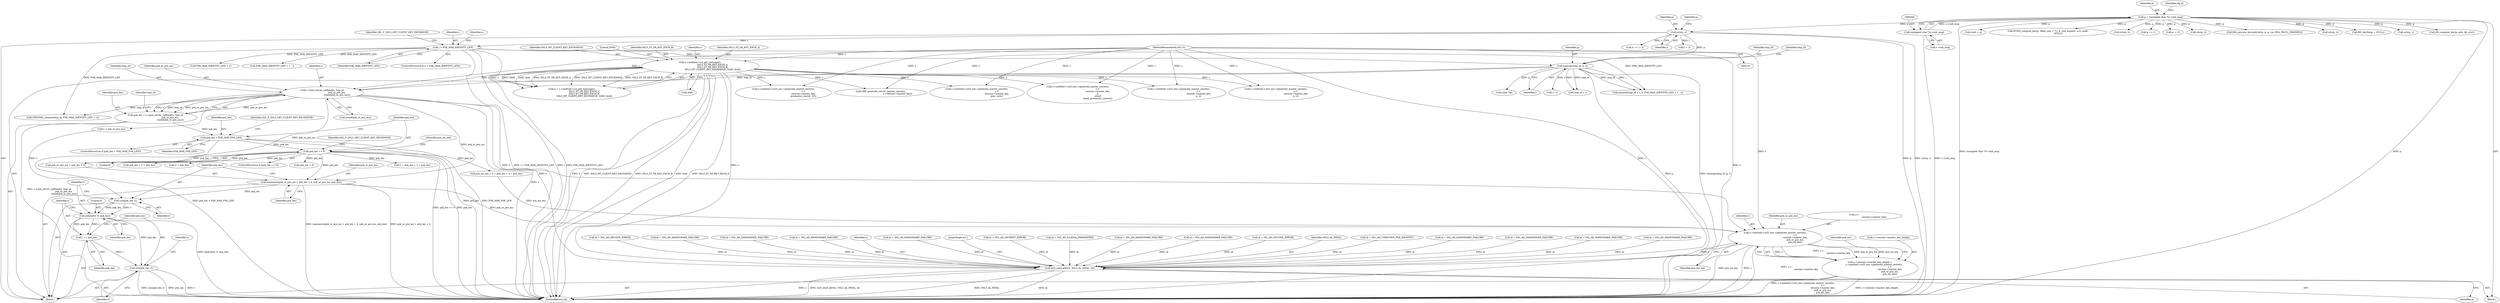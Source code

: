 digraph "0_openssl_3c66a669dfc7b3792f7af0758ea26fe8502ce70c@API" {
"1001661" [label="(Call,memmove(psk_or_pre_ms + psk_len + 4, psk_or_pre_ms, psk_len))"];
"1001616" [label="(Call,s->psk_server_callback(s, tmp_id,\n                                         psk_or_pre_ms,\n                                         sizeof(psk_or_pre_ms)))"];
"1000186" [label="(Call,s->method->ssl_get_message(s,\n                                   SSL3_ST_SR_KEY_EXCH_A,\n                                   SSL3_ST_SR_KEY_EXCH_B,\n                                   SSL3_MT_CLIENT_KEY_EXCHANGE, 2048, &ok))"];
"1000142" [label="(MethodParameterIn,SSL *s)"];
"1001600" [label="(Call,memcpy(tmp_id, p, i))"];
"1001566" [label="(Call,n2s(p, i))"];
"1000201" [label="(Call,p = (unsigned char *)s->init_msg)"];
"1000203" [label="(Call,(unsigned char *)s->init_msg)"];
"1001581" [label="(Call,i > PSK_MAX_IDENTITY_LEN)"];
"1001638" [label="(Call,psk_len == 0)"];
"1001628" [label="(Call,psk_len > PSK_MAX_PSK_LEN)"];
"1001614" [label="(Call,psk_len = s->psk_server_callback(s, tmp_id,\n                                         psk_or_pre_ms,\n                                         sizeof(psk_or_pre_ms)))"];
"1001669" [label="(Call,s2n(psk_len, t))"];
"1001672" [label="(Call,memset(t, 0, psk_len))"];
"1001676" [label="(Call,t += psk_len)"];
"1001679" [label="(Call,s2n(psk_len, t))"];
"1001773" [label="(Call,s->method->ssl3_enc->generate_master_secret(s,\n                                                        s->\n                                                        session->master_key,\n                                                        psk_or_pre_ms,\n                                                        pre_ms_len))"];
"1001767" [label="(Call,s->session->master_key_length =\n            s->method->ssl3_enc->generate_master_secret(s,\n                                                        s->\n                                                        session->master_key,\n                                                        psk_or_pre_ms,\n                                                        pre_ms_len))"];
"1002138" [label="(Call,ssl3_send_alert(s, SSL3_AL_FATAL, al))"];
"1001669" [label="(Call,s2n(psk_len, t))"];
"1002056" [label="(Call,start = p)"];
"1001566" [label="(Call,n2s(p, i))"];
"1001775" [label="(Call,s->\n                                                        session->master_key)"];
"1001355" [label="(Call,al = SSL_AD_HANDSHAKE_FAILURE)"];
"1000494" [label="(Call,s->method->ssl3_enc->generate_master_secret(s,\n                                                        s->\n                                                        session->master_key,\n                                                        p,\n                                                        sizeof\n                                                        (rand_premaster_secret)))"];
"1001679" [label="(Call,s2n(psk_len, t))"];
"1001544" [label="(Block,)"];
"1000659" [label="(Call,al = SSL_AD_HANDSHAKE_FAILURE)"];
"1001773" [label="(Call,s->method->ssl3_enc->generate_master_secret(s,\n                                                        s->\n                                                        session->master_key,\n                                                        psk_or_pre_ms,\n                                                        pre_ms_len))"];
"1001571" [label="(Identifier,n)"];
"1001475" [label="(Call,ECDH_compute_key(p, (field_size + 7) / 8, clnt_ecpoint, srvr_ecdh,\n                             NULL))"];
"1001615" [label="(Identifier,psk_len)"];
"1001601" [label="(Identifier,tmp_id)"];
"1000348" [label="(Call,al = SSL_AD_DECODE_ERROR)"];
"1001661" [label="(Call,memmove(psk_or_pre_ms + psk_len + 4, psk_or_pre_ms, psk_len))"];
"1001640" [label="(Literal,0)"];
"1001570" [label="(Call,n != i + 2)"];
"1002140" [label="(Identifier,SSL3_AL_FATAL)"];
"1001645" [label="(Call,al = SSL_AD_UNKNOWN_PSK_IDENTITY)"];
"1001616" [label="(Call,s->psk_server_callback(s, tmp_id,\n                                         psk_or_pre_ms,\n                                         sizeof(psk_or_pre_ms)))"];
"1001670" [label="(Identifier,psk_len)"];
"1001767" [label="(Call,s->session->master_key_length =\n            s->method->ssl3_enc->generate_master_secret(s,\n                                                        s->\n                                                        session->master_key,\n                                                        psk_or_pre_ms,\n                                                        pre_ms_len))"];
"1001614" [label="(Call,psk_len = s->psk_server_callback(s, tmp_id,\n                                         psk_or_pre_ms,\n                                         sizeof(psk_or_pre_ms)))"];
"1000188" [label="(Identifier,SSL3_ST_SR_KEY_EXCH_A)"];
"1001582" [label="(Identifier,i)"];
"1001628" [label="(Call,psk_len > PSK_MAX_PSK_LEN)"];
"1001653" [label="(Call,psk_len + 2 + psk_len)"];
"1001686" [label="(Identifier,s)"];
"1001563" [label="(Call,al = SSL_AD_HANDSHAKE_FAILURE)"];
"1001671" [label="(Identifier,t)"];
"1001655" [label="(Call,2 + psk_len)"];
"1001622" [label="(Call,OPENSSL_cleanse(tmp_id, PSK_MAX_IDENTITY_LEN + 1))"];
"1001672" [label="(Call,memset(t, 0, psk_len))"];
"1001624" [label="(Call,PSK_MAX_IDENTITY_LEN + 1)"];
"1001629" [label="(Identifier,psk_len)"];
"1001620" [label="(Call,sizeof(psk_or_pre_ms))"];
"1001681" [label="(Identifier,t)"];
"1001606" [label="(Identifier,tmp_id)"];
"1000303" [label="(Call,al = SSL_AD_HANDSHAKE_FAILURE)"];
"1001568" [label="(Identifier,i)"];
"1001774" [label="(Identifier,s)"];
"1000205" [label="(Call,s->init_msg)"];
"1001638" [label="(Call,psk_len == 0)"];
"1000203" [label="(Call,(unsigned char *)s->init_msg)"];
"1001600" [label="(Call,memcpy(tmp_id, p, i))"];
"1001581" [label="(Call,i > PSK_MAX_IDENTITY_LEN)"];
"1001668" [label="(Identifier,psk_len)"];
"1002128" [label="(Call,al = SSL_AD_HANDSHAKE_FAILURE)"];
"1001783" [label="(Identifier,psk_err)"];
"1000190" [label="(Identifier,SSL3_MT_CLIENT_KEY_EXCHANGE)"];
"1001572" [label="(Call,i + 2)"];
"1000264" [label="(Call,al = SSL_AD_HANDSHAKE_FAILURE)"];
"1001815" [label="(Call,al = SSL_AD_DECODE_ERROR)"];
"1000633" [label="(Call,al = SSL_AD_HANDSHAKE_FAILURE)"];
"1000788" [label="(Call,s->method->ssl3_enc->generate_master_secret(s,\n                                                        s->\n                                                        session->master_key,\n                                                        p, i))"];
"1000202" [label="(Identifier,p)"];
"1000143" [label="(Block,)"];
"1001618" [label="(Identifier,tmp_id)"];
"1001567" [label="(Identifier,p)"];
"1001525" [label="(Call,s->method->ssl3_enc->generate_master_secret(s,\n                                                        s->\n                                                        session->master_key,\n                                                        p, i))"];
"1001633" [label="(Identifier,SSL_F_SSL3_GET_CLIENT_KEY_EXCHANGE)"];
"1000184" [label="(Call,n = s->method->ssl_get_message(s,\n                                   SSL3_ST_SR_KEY_EXCH_A,\n                                   SSL3_ST_SR_KEY_EXCH_B,\n                                   SSL3_MT_CLIENT_KEY_EXCHANGE, 2048, &ok))"];
"1001676" [label="(Call,t += psk_len)"];
"1001649" [label="(Call,pre_ms_len = 2 + psk_len + 2 + psk_len)"];
"1001380" [label="(Call,al = SSL_AD_HANDSHAKE_FAILURE)"];
"1001677" [label="(Identifier,t)"];
"1001780" [label="(Identifier,psk_or_pre_ms)"];
"1000708" [label="(Call,al = SSL_AD_HANDSHAKE_FAILURE)"];
"1000532" [label="(Call,n2s(p, i))"];
"1000191" [label="(Literal,2048)"];
"1001643" [label="(Identifier,SSL_F_SSL3_GET_CLIENT_KEY_EXCHANGE)"];
"1002139" [label="(Identifier,s)"];
"1001423" [label="(Call,p += 1)"];
"1000575" [label="(Call,p -= 2)"];
"1002083" [label="(Call,s->method->ssl3_enc->generate_master_secret(s,\n                                                        s->\n                                                        session->master_key,\n                                                        premaster_secret, 32))"];
"1002138" [label="(Call,ssl3_send_alert(s, SSL3_AL_FATAL, al))"];
"1000847" [label="(Call,n2s(p, i))"];
"1001619" [label="(Identifier,psk_or_pre_ms)"];
"1001609" [label="(Call,PSK_MAX_IDENTITY_LEN + 1 - i)"];
"1000192" [label="(Call,&ok)"];
"1001675" [label="(Identifier,psk_len)"];
"1000542" [label="(Call,al = SSL_AD_HANDSHAKE_FAILURE)"];
"1000385" [label="(Call,RSA_private_decrypt((int)n, p, p, rsa, RSA_PKCS1_PADDING))"];
"1001627" [label="(ControlStructure,if (psk_len > PSK_MAX_PSK_LEN))"];
"1002163" [label="(MethodReturn,int)"];
"1001658" [label="(Call,t = psk_or_pre_ms)"];
"1001680" [label="(Identifier,psk_len)"];
"1002142" [label="(JumpTarget,err:)"];
"1001592" [label="(Identifier,s)"];
"1000186" [label="(Call,s->method->ssl_get_message(s,\n                                   SSL3_ST_SR_KEY_EXCH_A,\n                                   SSL3_ST_SR_KEY_EXCH_B,\n                                   SSL3_MT_CLIENT_KEY_EXCHANGE, 2048, &ok))"];
"1001915" [label="(Call,SRP_generate_server_master_secret(s,\n                                               s->session->master_key))"];
"1002141" [label="(Identifier,al)"];
"1000330" [label="(Call,n2s(p, i))"];
"1001194" [label="(Call,s->method->ssl3_enc->generate_master_secret(s,\n                                                        s->\n                                                        session->master_key,\n                                                        pms, outl))"];
"1000368" [label="(Call,al = SSL_AD_DECRYPT_ERROR)"];
"1001602" [label="(Identifier,p)"];
"1001604" [label="(Call,memset(tmp_id + i, 0, PSK_MAX_IDENTITY_LEN + 1 - i))"];
"1001673" [label="(Identifier,t)"];
"1001667" [label="(Identifier,psk_or_pre_ms)"];
"1000201" [label="(Call,p = (unsigned char *)s->init_msg)"];
"1001605" [label="(Call,tmp_id + i)"];
"1000725" [label="(Call,BN_bin2bn(p, i, NULL))"];
"1000189" [label="(Identifier,SSL3_ST_SR_KEY_EXCH_B)"];
"1001637" [label="(ControlStructure,if (psk_len == 0))"];
"1001623" [label="(Identifier,tmp_id)"];
"1001861" [label="(Call,al = SSL_AD_ILLEGAL_PARAMETER)"];
"1001703" [label="(Call,(char *)p)"];
"1001802" [label="(Call,n2s(p, i))"];
"1001768" [label="(Call,s->session->master_key_length)"];
"1001639" [label="(Identifier,psk_len)"];
"1001674" [label="(Literal,0)"];
"1000187" [label="(Identifier,s)"];
"1001586" [label="(Identifier,SSL_F_SSL3_GET_CLIENT_KEY_EXCHANGE)"];
"1001603" [label="(Identifier,i)"];
"1000209" [label="(Identifier,alg_k)"];
"1001662" [label="(Call,psk_or_pre_ms + psk_len + 4)"];
"1001611" [label="(Call,1 - i)"];
"1001664" [label="(Call,psk_len + 4)"];
"1000142" [label="(MethodParameterIn,SSL *s)"];
"1001617" [label="(Identifier,s)"];
"1001651" [label="(Call,2 + psk_len + 2 + psk_len)"];
"1001678" [label="(Identifier,psk_len)"];
"1001630" [label="(Identifier,PSK_MAX_PSK_LEN)"];
"1001583" [label="(Identifier,PSK_MAX_IDENTITY_LEN)"];
"1001781" [label="(Identifier,pre_ms_len)"];
"1000740" [label="(Call,DH_compute_key(p, pub, dh_srvr))"];
"1001650" [label="(Identifier,pre_ms_len)"];
"1001580" [label="(ControlStructure,if (i > PSK_MAX_IDENTITY_LEN))"];
"1001661" -> "1001544"  [label="AST: "];
"1001661" -> "1001668"  [label="CFG: "];
"1001662" -> "1001661"  [label="AST: "];
"1001667" -> "1001661"  [label="AST: "];
"1001668" -> "1001661"  [label="AST: "];
"1001670" -> "1001661"  [label="CFG: "];
"1001661" -> "1002163"  [label="DDG: psk_or_pre_ms + psk_len + 4"];
"1001661" -> "1002163"  [label="DDG: memmove(psk_or_pre_ms + psk_len + 4, psk_or_pre_ms, psk_len)"];
"1001616" -> "1001661"  [label="DDG: psk_or_pre_ms"];
"1001638" -> "1001661"  [label="DDG: psk_len"];
"1001661" -> "1001669"  [label="DDG: psk_len"];
"1001661" -> "1001773"  [label="DDG: psk_or_pre_ms"];
"1001616" -> "1001614"  [label="AST: "];
"1001616" -> "1001620"  [label="CFG: "];
"1001617" -> "1001616"  [label="AST: "];
"1001618" -> "1001616"  [label="AST: "];
"1001619" -> "1001616"  [label="AST: "];
"1001620" -> "1001616"  [label="AST: "];
"1001614" -> "1001616"  [label="CFG: "];
"1001616" -> "1002163"  [label="DDG: s"];
"1001616" -> "1001614"  [label="DDG: s"];
"1001616" -> "1001614"  [label="DDG: tmp_id"];
"1001616" -> "1001614"  [label="DDG: psk_or_pre_ms"];
"1000186" -> "1001616"  [label="DDG: s"];
"1000142" -> "1001616"  [label="DDG: s"];
"1001600" -> "1001616"  [label="DDG: tmp_id"];
"1001616" -> "1001622"  [label="DDG: tmp_id"];
"1001616" -> "1001658"  [label="DDG: psk_or_pre_ms"];
"1001616" -> "1001662"  [label="DDG: psk_or_pre_ms"];
"1001616" -> "1001773"  [label="DDG: s"];
"1001616" -> "1002138"  [label="DDG: s"];
"1000186" -> "1000184"  [label="AST: "];
"1000186" -> "1000192"  [label="CFG: "];
"1000187" -> "1000186"  [label="AST: "];
"1000188" -> "1000186"  [label="AST: "];
"1000189" -> "1000186"  [label="AST: "];
"1000190" -> "1000186"  [label="AST: "];
"1000191" -> "1000186"  [label="AST: "];
"1000192" -> "1000186"  [label="AST: "];
"1000184" -> "1000186"  [label="CFG: "];
"1000186" -> "1002163"  [label="DDG: SSL3_ST_SR_KEY_EXCH_A"];
"1000186" -> "1002163"  [label="DDG: s"];
"1000186" -> "1002163"  [label="DDG: SSL3_MT_CLIENT_KEY_EXCHANGE"];
"1000186" -> "1002163"  [label="DDG: SSL3_ST_SR_KEY_EXCH_B"];
"1000186" -> "1002163"  [label="DDG: &ok"];
"1000186" -> "1000184"  [label="DDG: s"];
"1000186" -> "1000184"  [label="DDG: 2048"];
"1000186" -> "1000184"  [label="DDG: &ok"];
"1000186" -> "1000184"  [label="DDG: SSL3_ST_SR_KEY_EXCH_A"];
"1000186" -> "1000184"  [label="DDG: SSL3_MT_CLIENT_KEY_EXCHANGE"];
"1000186" -> "1000184"  [label="DDG: SSL3_ST_SR_KEY_EXCH_B"];
"1000142" -> "1000186"  [label="DDG: s"];
"1000186" -> "1000494"  [label="DDG: s"];
"1000186" -> "1000788"  [label="DDG: s"];
"1000186" -> "1001194"  [label="DDG: s"];
"1000186" -> "1001525"  [label="DDG: s"];
"1000186" -> "1001915"  [label="DDG: s"];
"1000186" -> "1002083"  [label="DDG: s"];
"1000186" -> "1002138"  [label="DDG: s"];
"1000142" -> "1000141"  [label="AST: "];
"1000142" -> "1002163"  [label="DDG: s"];
"1000142" -> "1000494"  [label="DDG: s"];
"1000142" -> "1000788"  [label="DDG: s"];
"1000142" -> "1001194"  [label="DDG: s"];
"1000142" -> "1001525"  [label="DDG: s"];
"1000142" -> "1001773"  [label="DDG: s"];
"1000142" -> "1001915"  [label="DDG: s"];
"1000142" -> "1002083"  [label="DDG: s"];
"1000142" -> "1002138"  [label="DDG: s"];
"1001600" -> "1001544"  [label="AST: "];
"1001600" -> "1001603"  [label="CFG: "];
"1001601" -> "1001600"  [label="AST: "];
"1001602" -> "1001600"  [label="AST: "];
"1001603" -> "1001600"  [label="AST: "];
"1001606" -> "1001600"  [label="CFG: "];
"1001600" -> "1002163"  [label="DDG: memcpy(tmp_id, p, i)"];
"1001600" -> "1002163"  [label="DDG: p"];
"1001566" -> "1001600"  [label="DDG: p"];
"1001581" -> "1001600"  [label="DDG: i"];
"1001600" -> "1001604"  [label="DDG: tmp_id"];
"1001600" -> "1001604"  [label="DDG: i"];
"1001600" -> "1001605"  [label="DDG: tmp_id"];
"1001600" -> "1001605"  [label="DDG: i"];
"1001600" -> "1001611"  [label="DDG: i"];
"1001600" -> "1001703"  [label="DDG: p"];
"1001566" -> "1001544"  [label="AST: "];
"1001566" -> "1001568"  [label="CFG: "];
"1001567" -> "1001566"  [label="AST: "];
"1001568" -> "1001566"  [label="AST: "];
"1001571" -> "1001566"  [label="CFG: "];
"1001566" -> "1002163"  [label="DDG: p"];
"1001566" -> "1002163"  [label="DDG: n2s(p, i)"];
"1000201" -> "1001566"  [label="DDG: p"];
"1001566" -> "1001570"  [label="DDG: i"];
"1001566" -> "1001572"  [label="DDG: i"];
"1001566" -> "1001581"  [label="DDG: i"];
"1000201" -> "1000143"  [label="AST: "];
"1000201" -> "1000203"  [label="CFG: "];
"1000202" -> "1000201"  [label="AST: "];
"1000203" -> "1000201"  [label="AST: "];
"1000209" -> "1000201"  [label="CFG: "];
"1000201" -> "1002163"  [label="DDG: (unsigned char *)s->init_msg"];
"1000201" -> "1002163"  [label="DDG: p"];
"1000203" -> "1000201"  [label="DDG: s->init_msg"];
"1000201" -> "1000330"  [label="DDG: p"];
"1000201" -> "1000385"  [label="DDG: p"];
"1000201" -> "1000532"  [label="DDG: p"];
"1000201" -> "1000575"  [label="DDG: p"];
"1000201" -> "1000725"  [label="DDG: p"];
"1000201" -> "1000740"  [label="DDG: p"];
"1000201" -> "1000847"  [label="DDG: p"];
"1000201" -> "1001423"  [label="DDG: p"];
"1000201" -> "1001475"  [label="DDG: p"];
"1000201" -> "1001802"  [label="DDG: p"];
"1000201" -> "1002056"  [label="DDG: p"];
"1000203" -> "1000205"  [label="CFG: "];
"1000204" -> "1000203"  [label="AST: "];
"1000205" -> "1000203"  [label="AST: "];
"1000203" -> "1002163"  [label="DDG: s->init_msg"];
"1001581" -> "1001580"  [label="AST: "];
"1001581" -> "1001583"  [label="CFG: "];
"1001582" -> "1001581"  [label="AST: "];
"1001583" -> "1001581"  [label="AST: "];
"1001586" -> "1001581"  [label="CFG: "];
"1001592" -> "1001581"  [label="CFG: "];
"1001581" -> "1002163"  [label="DDG: i"];
"1001581" -> "1002163"  [label="DDG: PSK_MAX_IDENTITY_LEN"];
"1001581" -> "1002163"  [label="DDG: i > PSK_MAX_IDENTITY_LEN"];
"1001581" -> "1001604"  [label="DDG: PSK_MAX_IDENTITY_LEN"];
"1001581" -> "1001609"  [label="DDG: PSK_MAX_IDENTITY_LEN"];
"1001581" -> "1001622"  [label="DDG: PSK_MAX_IDENTITY_LEN"];
"1001581" -> "1001624"  [label="DDG: PSK_MAX_IDENTITY_LEN"];
"1001638" -> "1001637"  [label="AST: "];
"1001638" -> "1001640"  [label="CFG: "];
"1001639" -> "1001638"  [label="AST: "];
"1001640" -> "1001638"  [label="AST: "];
"1001643" -> "1001638"  [label="CFG: "];
"1001650" -> "1001638"  [label="CFG: "];
"1001638" -> "1002163"  [label="DDG: psk_len == 0"];
"1001638" -> "1002163"  [label="DDG: psk_len"];
"1001628" -> "1001638"  [label="DDG: psk_len"];
"1001638" -> "1001649"  [label="DDG: psk_len"];
"1001638" -> "1001651"  [label="DDG: psk_len"];
"1001638" -> "1001653"  [label="DDG: psk_len"];
"1001638" -> "1001655"  [label="DDG: psk_len"];
"1001638" -> "1001662"  [label="DDG: psk_len"];
"1001638" -> "1001664"  [label="DDG: psk_len"];
"1001628" -> "1001627"  [label="AST: "];
"1001628" -> "1001630"  [label="CFG: "];
"1001629" -> "1001628"  [label="AST: "];
"1001630" -> "1001628"  [label="AST: "];
"1001633" -> "1001628"  [label="CFG: "];
"1001639" -> "1001628"  [label="CFG: "];
"1001628" -> "1002163"  [label="DDG: psk_len > PSK_MAX_PSK_LEN"];
"1001628" -> "1002163"  [label="DDG: psk_len"];
"1001628" -> "1002163"  [label="DDG: PSK_MAX_PSK_LEN"];
"1001614" -> "1001628"  [label="DDG: psk_len"];
"1001614" -> "1001544"  [label="AST: "];
"1001615" -> "1001614"  [label="AST: "];
"1001623" -> "1001614"  [label="CFG: "];
"1001614" -> "1002163"  [label="DDG: s->psk_server_callback(s, tmp_id,\n                                         psk_or_pre_ms,\n                                         sizeof(psk_or_pre_ms))"];
"1001669" -> "1001544"  [label="AST: "];
"1001669" -> "1001671"  [label="CFG: "];
"1001670" -> "1001669"  [label="AST: "];
"1001671" -> "1001669"  [label="AST: "];
"1001673" -> "1001669"  [label="CFG: "];
"1001658" -> "1001669"  [label="DDG: t"];
"1001669" -> "1001672"  [label="DDG: t"];
"1001669" -> "1001672"  [label="DDG: psk_len"];
"1001672" -> "1001544"  [label="AST: "];
"1001672" -> "1001675"  [label="CFG: "];
"1001673" -> "1001672"  [label="AST: "];
"1001674" -> "1001672"  [label="AST: "];
"1001675" -> "1001672"  [label="AST: "];
"1001677" -> "1001672"  [label="CFG: "];
"1001672" -> "1002163"  [label="DDG: memset(t, 0, psk_len)"];
"1001672" -> "1001676"  [label="DDG: psk_len"];
"1001672" -> "1001676"  [label="DDG: t"];
"1001672" -> "1001679"  [label="DDG: psk_len"];
"1001676" -> "1001544"  [label="AST: "];
"1001676" -> "1001678"  [label="CFG: "];
"1001677" -> "1001676"  [label="AST: "];
"1001678" -> "1001676"  [label="AST: "];
"1001680" -> "1001676"  [label="CFG: "];
"1001676" -> "1001679"  [label="DDG: t"];
"1001679" -> "1001544"  [label="AST: "];
"1001679" -> "1001681"  [label="CFG: "];
"1001680" -> "1001679"  [label="AST: "];
"1001681" -> "1001679"  [label="AST: "];
"1001686" -> "1001679"  [label="CFG: "];
"1001679" -> "1002163"  [label="DDG: s2n(psk_len, t)"];
"1001679" -> "1002163"  [label="DDG: psk_len"];
"1001679" -> "1002163"  [label="DDG: t"];
"1001773" -> "1001767"  [label="AST: "];
"1001773" -> "1001781"  [label="CFG: "];
"1001774" -> "1001773"  [label="AST: "];
"1001775" -> "1001773"  [label="AST: "];
"1001780" -> "1001773"  [label="AST: "];
"1001781" -> "1001773"  [label="AST: "];
"1001767" -> "1001773"  [label="CFG: "];
"1001773" -> "1002163"  [label="DDG: pre_ms_len"];
"1001773" -> "1002163"  [label="DDG: s"];
"1001773" -> "1002163"  [label="DDG: s->\n                                                        session->master_key"];
"1001773" -> "1001767"  [label="DDG: s"];
"1001773" -> "1001767"  [label="DDG: s->\n                                                        session->master_key"];
"1001773" -> "1001767"  [label="DDG: psk_or_pre_ms"];
"1001773" -> "1001767"  [label="DDG: pre_ms_len"];
"1001649" -> "1001773"  [label="DDG: pre_ms_len"];
"1001773" -> "1002138"  [label="DDG: s"];
"1001767" -> "1001544"  [label="AST: "];
"1001768" -> "1001767"  [label="AST: "];
"1001783" -> "1001767"  [label="CFG: "];
"1001767" -> "1002163"  [label="DDG: s->session->master_key_length"];
"1001767" -> "1002163"  [label="DDG: s->method->ssl3_enc->generate_master_secret(s,\n                                                        s->\n                                                        session->master_key,\n                                                        psk_or_pre_ms,\n                                                        pre_ms_len)"];
"1002138" -> "1000143"  [label="AST: "];
"1002138" -> "1002141"  [label="CFG: "];
"1002139" -> "1002138"  [label="AST: "];
"1002140" -> "1002138"  [label="AST: "];
"1002141" -> "1002138"  [label="AST: "];
"1002142" -> "1002138"  [label="CFG: "];
"1002138" -> "1002163"  [label="DDG: SSL3_AL_FATAL"];
"1002138" -> "1002163"  [label="DDG: al"];
"1002138" -> "1002163"  [label="DDG: s"];
"1002138" -> "1002163"  [label="DDG: ssl3_send_alert(s, SSL3_AL_FATAL, al)"];
"1000368" -> "1002138"  [label="DDG: al"];
"1000708" -> "1002138"  [label="DDG: al"];
"1000659" -> "1002138"  [label="DDG: al"];
"1000264" -> "1002138"  [label="DDG: al"];
"1002128" -> "1002138"  [label="DDG: al"];
"1001563" -> "1002138"  [label="DDG: al"];
"1001815" -> "1002138"  [label="DDG: al"];
"1001380" -> "1002138"  [label="DDG: al"];
"1000633" -> "1002138"  [label="DDG: al"];
"1001861" -> "1002138"  [label="DDG: al"];
"1000348" -> "1002138"  [label="DDG: al"];
"1001645" -> "1002138"  [label="DDG: al"];
"1000303" -> "1002138"  [label="DDG: al"];
"1001355" -> "1002138"  [label="DDG: al"];
"1000542" -> "1002138"  [label="DDG: al"];
}
